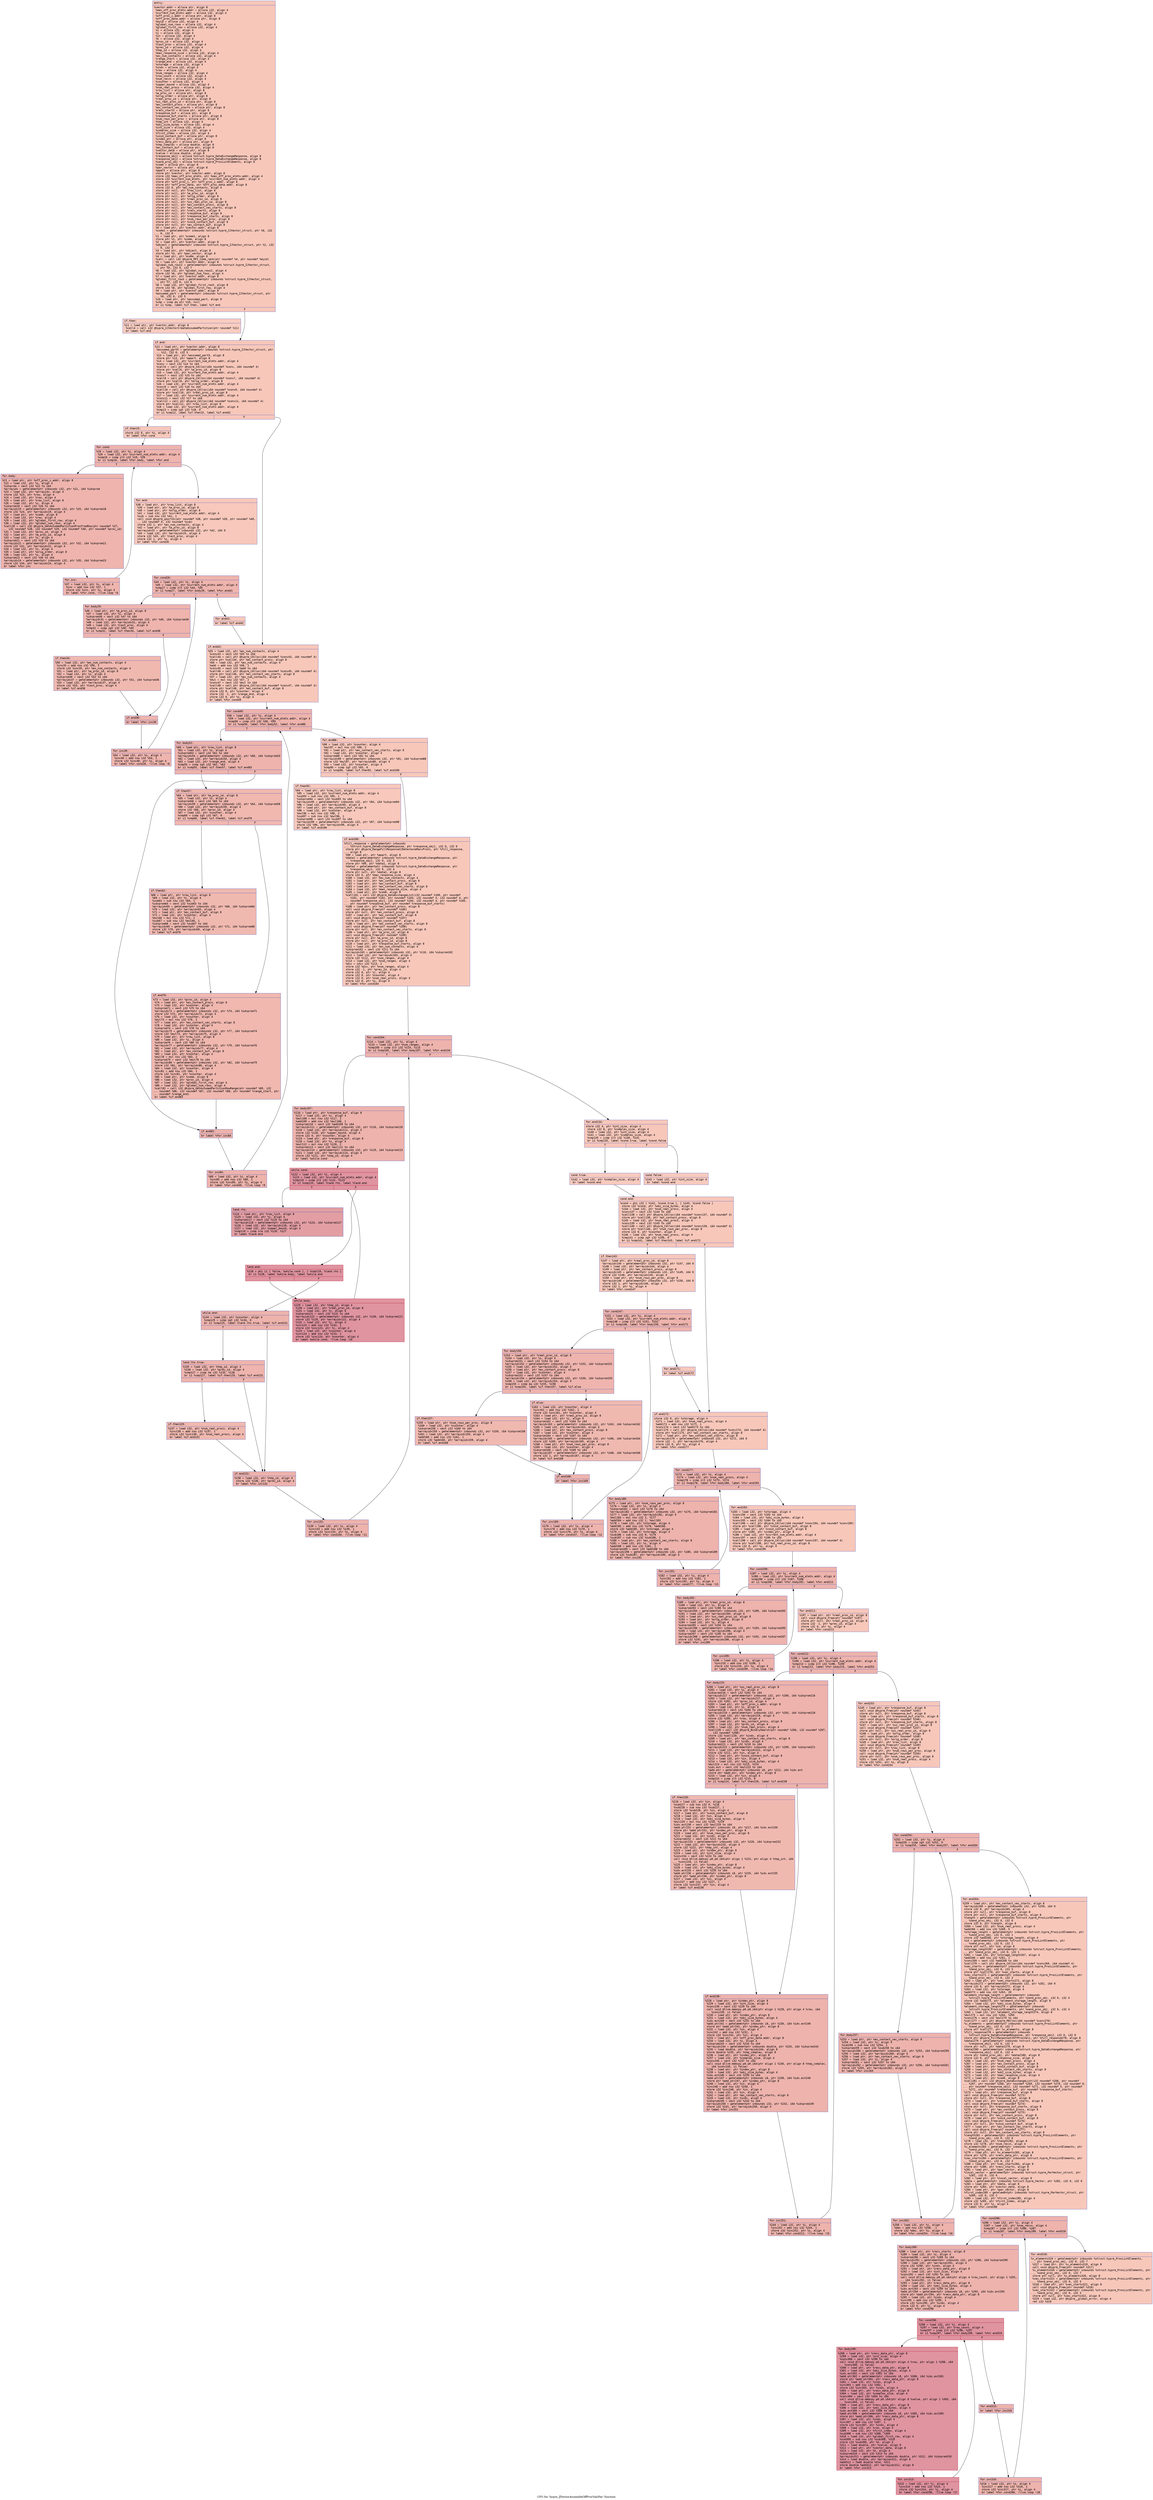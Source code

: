 digraph "CFG for 'hypre_IJVectorAssembleOffProcValsPar' function" {
	label="CFG for 'hypre_IJVectorAssembleOffProcValsPar' function";

	Node0x563aadd73a40 [shape=record,color="#3d50c3ff", style=filled, fillcolor="#ec7f6370" fontname="Courier",label="{entry:\l|  %vector.addr = alloca ptr, align 8\l  %max_off_proc_elmts.addr = alloca i32, align 4\l  %current_num_elmts.addr = alloca i32, align 4\l  %off_proc_i.addr = alloca ptr, align 8\l  %off_proc_data.addr = alloca ptr, align 8\l  %myid = alloca i32, align 4\l  %global_num_rows = alloca i32, align 4\l  %global_first_row = alloca i32, align 4\l  %i = alloca i32, align 4\l  %j = alloca i32, align 4\l  %in = alloca i32, align 4\l  %k = alloca i32, align 4\l  %proc_id = alloca i32, align 4\l  %last_proc = alloca i32, align 4\l  %prev_id = alloca i32, align 4\l  %tmp_id = alloca i32, align 4\l  %max_response_size = alloca i32, align 4\l  %ex_num_contacts = alloca i32, align 4\l  %range_start = alloca i32, align 4\l  %range_end = alloca i32, align 4\l  %storage = alloca i32, align 4\l  %indx = alloca i32, align 4\l  %row = alloca i32, align 4\l  %num_ranges = alloca i32, align 4\l  %row_count = alloca i32, align 4\l  %num_recvs = alloca i32, align 4\l  %counter = alloca i32, align 4\l  %upper_bound = alloca i32, align 4\l  %num_real_procs = alloca i32, align 4\l  %row_list = alloca ptr, align 8\l  %a_proc_id = alloca ptr, align 8\l  %orig_order = alloca ptr, align 8\l  %real_proc_id = alloca ptr, align 8\l  %us_real_proc_id = alloca ptr, align 8\l  %ex_contact_procs = alloca ptr, align 8\l  %ex_contact_vec_starts = alloca ptr, align 8\l  %recv_starts = alloca ptr, align 8\l  %response_buf = alloca ptr, align 8\l  %response_buf_starts = alloca ptr, align 8\l  %num_rows_per_proc = alloca ptr, align 8\l  %tmp_int = alloca i32, align 4\l  %obj_size_bytes = alloca i32, align 4\l  %int_size = alloca i32, align 4\l  %complex_size = alloca i32, align 4\l  %first_index = alloca i32, align 4\l  %void_contact_buf = alloca ptr, align 8\l  %index_ptr = alloca ptr, align 8\l  %recv_data_ptr = alloca ptr, align 8\l  %tmp_complex = alloca double, align 8\l  %ex_contact_buf = alloca ptr, align 8\l  %vector_data = alloca ptr, align 8\l  %value = alloca double, align 8\l  %response_obj1 = alloca %struct.hypre_DataExchangeResponse, align 8\l  %response_obj2 = alloca %struct.hypre_DataExchangeResponse, align 8\l  %send_proc_obj = alloca %struct.hypre_ProcListElements, align 8\l  %comm = alloca ptr, align 8\l  %par_vector = alloca ptr, align 8\l  %apart = alloca ptr, align 8\l  store ptr %vector, ptr %vector.addr, align 8\l  store i32 %max_off_proc_elmts, ptr %max_off_proc_elmts.addr, align 4\l  store i32 %current_num_elmts, ptr %current_num_elmts.addr, align 4\l  store ptr %off_proc_i, ptr %off_proc_i.addr, align 8\l  store ptr %off_proc_data, ptr %off_proc_data.addr, align 8\l  store i32 0, ptr %ex_num_contacts, align 4\l  store ptr null, ptr %row_list, align 8\l  store ptr null, ptr %a_proc_id, align 8\l  store ptr null, ptr %orig_order, align 8\l  store ptr null, ptr %real_proc_id, align 8\l  store ptr null, ptr %us_real_proc_id, align 8\l  store ptr null, ptr %ex_contact_procs, align 8\l  store ptr null, ptr %ex_contact_vec_starts, align 8\l  store ptr null, ptr %recv_starts, align 8\l  store ptr null, ptr %response_buf, align 8\l  store ptr null, ptr %response_buf_starts, align 8\l  store ptr null, ptr %num_rows_per_proc, align 8\l  store ptr null, ptr %void_contact_buf, align 8\l  store ptr null, ptr %ex_contact_buf, align 8\l  %0 = load ptr, ptr %vector.addr, align 8\l  %comm1 = getelementptr inbounds %struct.hypre_IJVector_struct, ptr %0, i32\l... 0, i32 0\l  %1 = load ptr, ptr %comm1, align 8\l  store ptr %1, ptr %comm, align 8\l  %2 = load ptr, ptr %vector.addr, align 8\l  %object = getelementptr inbounds %struct.hypre_IJVector_struct, ptr %2, i32\l... 0, i32 3\l  %3 = load ptr, ptr %object, align 8\l  store ptr %3, ptr %par_vector, align 8\l  %4 = load ptr, ptr %comm, align 8\l  %call = call i32 @hypre_MPI_Comm_rank(ptr noundef %4, ptr noundef %myid)\l  %5 = load ptr, ptr %vector.addr, align 8\l  %global_num_rows2 = getelementptr inbounds %struct.hypre_IJVector_struct,\l... ptr %5, i32 0, i32 7\l  %6 = load i32, ptr %global_num_rows2, align 4\l  store i32 %6, ptr %global_num_rows, align 4\l  %7 = load ptr, ptr %vector.addr, align 8\l  %global_first_row3 = getelementptr inbounds %struct.hypre_IJVector_struct,\l... ptr %7, i32 0, i32 6\l  %8 = load i32, ptr %global_first_row3, align 8\l  store i32 %8, ptr %global_first_row, align 4\l  %9 = load ptr, ptr %vector.addr, align 8\l  %assumed_part = getelementptr inbounds %struct.hypre_IJVector_struct, ptr\l... %9, i32 0, i32 5\l  %10 = load ptr, ptr %assumed_part, align 8\l  %cmp = icmp eq ptr %10, null\l  br i1 %cmp, label %if.then, label %if.end\l|{<s0>T|<s1>F}}"];
	Node0x563aadd73a40:s0 -> Node0x563aadd7a7f0[tooltip="entry -> if.then\nProbability 37.50%" ];
	Node0x563aadd73a40:s1 -> Node0x563aadd7a860[tooltip="entry -> if.end\nProbability 62.50%" ];
	Node0x563aadd7a7f0 [shape=record,color="#3d50c3ff", style=filled, fillcolor="#f08b6e70" fontname="Courier",label="{if.then:\l|  %11 = load ptr, ptr %vector.addr, align 8\l  %call4 = call i32 @hypre_IJVectorCreateAssumedPartition(ptr noundef %11)\l  br label %if.end\l}"];
	Node0x563aadd7a7f0 -> Node0x563aadd7a860[tooltip="if.then -> if.end\nProbability 100.00%" ];
	Node0x563aadd7a860 [shape=record,color="#3d50c3ff", style=filled, fillcolor="#ec7f6370" fontname="Courier",label="{if.end:\l|  %12 = load ptr, ptr %vector.addr, align 8\l  %assumed_part5 = getelementptr inbounds %struct.hypre_IJVector_struct, ptr\l... %12, i32 0, i32 5\l  %13 = load ptr, ptr %assumed_part5, align 8\l  store ptr %13, ptr %apart, align 8\l  %14 = load i32, ptr %current_num_elmts.addr, align 4\l  %conv = sext i32 %14 to i64\l  %call6 = call ptr @hypre_CAlloc(i64 noundef %conv, i64 noundef 4)\l  store ptr %call6, ptr %a_proc_id, align 8\l  %15 = load i32, ptr %current_num_elmts.addr, align 4\l  %conv7 = sext i32 %15 to i64\l  %call8 = call ptr @hypre_CAlloc(i64 noundef %conv7, i64 noundef 4)\l  store ptr %call8, ptr %orig_order, align 8\l  %16 = load i32, ptr %current_num_elmts.addr, align 4\l  %conv9 = sext i32 %16 to i64\l  %call10 = call ptr @hypre_CAlloc(i64 noundef %conv9, i64 noundef 4)\l  store ptr %call10, ptr %real_proc_id, align 8\l  %17 = load i32, ptr %current_num_elmts.addr, align 4\l  %conv11 = sext i32 %17 to i64\l  %call12 = call ptr @hypre_CAlloc(i64 noundef %conv11, i64 noundef 4)\l  store ptr %call12, ptr %row_list, align 8\l  %18 = load i32, ptr %current_num_elmts.addr, align 4\l  %cmp13 = icmp sgt i32 %18, 0\l  br i1 %cmp13, label %if.then15, label %if.end42\l|{<s0>T|<s1>F}}"];
	Node0x563aadd7a860:s0 -> Node0x563aadd7bba0[tooltip="if.end -> if.then15\nProbability 62.50%" ];
	Node0x563aadd7a860:s1 -> Node0x563aadd7bbf0[tooltip="if.end -> if.end42\nProbability 37.50%" ];
	Node0x563aadd7bba0 [shape=record,color="#3d50c3ff", style=filled, fillcolor="#ed836670" fontname="Courier",label="{if.then15:\l|  store i32 0, ptr %i, align 4\l  br label %for.cond\l}"];
	Node0x563aadd7bba0 -> Node0x563aadd7bd90[tooltip="if.then15 -> for.cond\nProbability 100.00%" ];
	Node0x563aadd7bd90 [shape=record,color="#3d50c3ff", style=filled, fillcolor="#d8564670" fontname="Courier",label="{for.cond:\l|  %19 = load i32, ptr %i, align 4\l  %20 = load i32, ptr %current_num_elmts.addr, align 4\l  %cmp16 = icmp slt i32 %19, %20\l  br i1 %cmp16, label %for.body, label %for.end\l|{<s0>T|<s1>F}}"];
	Node0x563aadd7bd90:s0 -> Node0x563aadd7c090[tooltip="for.cond -> for.body\nProbability 96.88%" ];
	Node0x563aadd7bd90:s1 -> Node0x563aadd7c0e0[tooltip="for.cond -> for.end\nProbability 3.12%" ];
	Node0x563aadd7c090 [shape=record,color="#3d50c3ff", style=filled, fillcolor="#d8564670" fontname="Courier",label="{for.body:\l|  %21 = load ptr, ptr %off_proc_i.addr, align 8\l  %22 = load i32, ptr %i, align 4\l  %idxprom = sext i32 %22 to i64\l  %arrayidx = getelementptr inbounds i32, ptr %21, i64 %idxprom\l  %23 = load i32, ptr %arrayidx, align 4\l  store i32 %23, ptr %row, align 4\l  %24 = load i32, ptr %row, align 4\l  %25 = load ptr, ptr %row_list, align 8\l  %26 = load i32, ptr %i, align 4\l  %idxprom18 = sext i32 %26 to i64\l  %arrayidx19 = getelementptr inbounds i32, ptr %25, i64 %idxprom18\l  store i32 %24, ptr %arrayidx19, align 4\l  %27 = load ptr, ptr %comm, align 8\l  %28 = load i32, ptr %row, align 4\l  %29 = load i32, ptr %global_first_row, align 4\l  %30 = load i32, ptr %global_num_rows, align 4\l  %call20 = call i32 @hypre_GetAssumedPartitionProcFromRow(ptr noundef %27,\l... i32 noundef %28, i32 noundef %29, i32 noundef %30, ptr noundef %proc_id)\l  %31 = load i32, ptr %proc_id, align 4\l  %32 = load ptr, ptr %a_proc_id, align 8\l  %33 = load i32, ptr %i, align 4\l  %idxprom21 = sext i32 %33 to i64\l  %arrayidx22 = getelementptr inbounds i32, ptr %32, i64 %idxprom21\l  store i32 %31, ptr %arrayidx22, align 4\l  %34 = load i32, ptr %i, align 4\l  %35 = load ptr, ptr %orig_order, align 8\l  %36 = load i32, ptr %i, align 4\l  %idxprom23 = sext i32 %36 to i64\l  %arrayidx24 = getelementptr inbounds i32, ptr %35, i64 %idxprom23\l  store i32 %34, ptr %arrayidx24, align 4\l  br label %for.inc\l}"];
	Node0x563aadd7c090 -> Node0x563aadd78480[tooltip="for.body -> for.inc\nProbability 100.00%" ];
	Node0x563aadd78480 [shape=record,color="#3d50c3ff", style=filled, fillcolor="#d8564670" fontname="Courier",label="{for.inc:\l|  %37 = load i32, ptr %i, align 4\l  %inc = add nsw i32 %37, 1\l  store i32 %inc, ptr %i, align 4\l  br label %for.cond, !llvm.loop !6\l}"];
	Node0x563aadd78480 -> Node0x563aadd7bd90[tooltip="for.inc -> for.cond\nProbability 100.00%" ];
	Node0x563aadd7c0e0 [shape=record,color="#3d50c3ff", style=filled, fillcolor="#ed836670" fontname="Courier",label="{for.end:\l|  %38 = load ptr, ptr %row_list, align 8\l  %39 = load ptr, ptr %a_proc_id, align 8\l  %40 = load ptr, ptr %orig_order, align 8\l  %41 = load i32, ptr %current_num_elmts.addr, align 4\l  %sub = sub nsw i32 %41, 1\l  call void @hypre_qsort3i(ptr noundef %38, ptr noundef %39, ptr noundef %40,\l... i32 noundef 0, i32 noundef %sub)\l  store i32 1, ptr %ex_num_contacts, align 4\l  %42 = load ptr, ptr %a_proc_id, align 8\l  %arrayidx25 = getelementptr inbounds i32, ptr %42, i64 0\l  %43 = load i32, ptr %arrayidx25, align 4\l  store i32 %43, ptr %last_proc, align 4\l  store i32 1, ptr %i, align 4\l  br label %for.cond26\l}"];
	Node0x563aadd7c0e0 -> Node0x563aadd7e770[tooltip="for.end -> for.cond26\nProbability 100.00%" ];
	Node0x563aadd7e770 [shape=record,color="#3d50c3ff", style=filled, fillcolor="#d8564670" fontname="Courier",label="{for.cond26:\l|  %44 = load i32, ptr %i, align 4\l  %45 = load i32, ptr %current_num_elmts.addr, align 4\l  %cmp27 = icmp slt i32 %44, %45\l  br i1 %cmp27, label %for.body29, label %for.end41\l|{<s0>T|<s1>F}}"];
	Node0x563aadd7e770:s0 -> Node0x563aadd7ea20[tooltip="for.cond26 -> for.body29\nProbability 96.88%" ];
	Node0x563aadd7e770:s1 -> Node0x563aadd7ea70[tooltip="for.cond26 -> for.end41\nProbability 3.12%" ];
	Node0x563aadd7ea20 [shape=record,color="#3d50c3ff", style=filled, fillcolor="#d8564670" fontname="Courier",label="{for.body29:\l|  %46 = load ptr, ptr %a_proc_id, align 8\l  %47 = load i32, ptr %i, align 4\l  %idxprom30 = sext i32 %47 to i64\l  %arrayidx31 = getelementptr inbounds i32, ptr %46, i64 %idxprom30\l  %48 = load i32, ptr %arrayidx31, align 4\l  %49 = load i32, ptr %last_proc, align 4\l  %cmp32 = icmp sgt i32 %48, %49\l  br i1 %cmp32, label %if.then34, label %if.end38\l|{<s0>T|<s1>F}}"];
	Node0x563aadd7ea20:s0 -> Node0x563aadd7f7e0[tooltip="for.body29 -> if.then34\nProbability 50.00%" ];
	Node0x563aadd7ea20:s1 -> Node0x563aadd7f860[tooltip="for.body29 -> if.end38\nProbability 50.00%" ];
	Node0x563aadd7f7e0 [shape=record,color="#3d50c3ff", style=filled, fillcolor="#de614d70" fontname="Courier",label="{if.then34:\l|  %50 = load i32, ptr %ex_num_contacts, align 4\l  %inc35 = add nsw i32 %50, 1\l  store i32 %inc35, ptr %ex_num_contacts, align 4\l  %51 = load ptr, ptr %a_proc_id, align 8\l  %52 = load i32, ptr %i, align 4\l  %idxprom36 = sext i32 %52 to i64\l  %arrayidx37 = getelementptr inbounds i32, ptr %51, i64 %idxprom36\l  %53 = load i32, ptr %arrayidx37, align 4\l  store i32 %53, ptr %last_proc, align 4\l  br label %if.end38\l}"];
	Node0x563aadd7f7e0 -> Node0x563aadd7f860[tooltip="if.then34 -> if.end38\nProbability 100.00%" ];
	Node0x563aadd7f860 [shape=record,color="#3d50c3ff", style=filled, fillcolor="#d8564670" fontname="Courier",label="{if.end38:\l|  br label %for.inc39\l}"];
	Node0x563aadd7f860 -> Node0x563aadd7ffc0[tooltip="if.end38 -> for.inc39\nProbability 100.00%" ];
	Node0x563aadd7ffc0 [shape=record,color="#3d50c3ff", style=filled, fillcolor="#d8564670" fontname="Courier",label="{for.inc39:\l|  %54 = load i32, ptr %i, align 4\l  %inc40 = add nsw i32 %54, 1\l  store i32 %inc40, ptr %i, align 4\l  br label %for.cond26, !llvm.loop !8\l}"];
	Node0x563aadd7ffc0 -> Node0x563aadd7e770[tooltip="for.inc39 -> for.cond26\nProbability 100.00%" ];
	Node0x563aadd7ea70 [shape=record,color="#3d50c3ff", style=filled, fillcolor="#ed836670" fontname="Courier",label="{for.end41:\l|  br label %if.end42\l}"];
	Node0x563aadd7ea70 -> Node0x563aadd7bbf0[tooltip="for.end41 -> if.end42\nProbability 100.00%" ];
	Node0x563aadd7bbf0 [shape=record,color="#3d50c3ff", style=filled, fillcolor="#ec7f6370" fontname="Courier",label="{if.end42:\l|  %55 = load i32, ptr %ex_num_contacts, align 4\l  %conv43 = sext i32 %55 to i64\l  %call44 = call ptr @hypre_CAlloc(i64 noundef %conv43, i64 noundef 4)\l  store ptr %call44, ptr %ex_contact_procs, align 8\l  %56 = load i32, ptr %ex_num_contacts, align 4\l  %add = add nsw i32 %56, 1\l  %conv45 = sext i32 %add to i64\l  %call46 = call ptr @hypre_CAlloc(i64 noundef %conv45, i64 noundef 4)\l  store ptr %call46, ptr %ex_contact_vec_starts, align 8\l  %57 = load i32, ptr %ex_num_contacts, align 4\l  %mul = mul nsw i32 %57, 2\l  %conv47 = sext i32 %mul to i64\l  %call48 = call ptr @hypre_CAlloc(i64 noundef %conv47, i64 noundef 4)\l  store ptr %call48, ptr %ex_contact_buf, align 8\l  store i32 0, ptr %counter, align 4\l  store i32 -1, ptr %range_end, align 4\l  store i32 0, ptr %i, align 4\l  br label %for.cond49\l}"];
	Node0x563aadd7bbf0 -> Node0x563aadd81110[tooltip="if.end42 -> for.cond49\nProbability 100.00%" ];
	Node0x563aadd81110 [shape=record,color="#3d50c3ff", style=filled, fillcolor="#d6524470" fontname="Courier",label="{for.cond49:\l|  %58 = load i32, ptr %i, align 4\l  %59 = load i32, ptr %current_num_elmts.addr, align 4\l  %cmp50 = icmp slt i32 %58, %59\l  br i1 %cmp50, label %for.body52, label %for.end86\l|{<s0>T|<s1>F}}"];
	Node0x563aadd81110:s0 -> Node0x563aadd81390[tooltip="for.cond49 -> for.body52\nProbability 96.88%" ];
	Node0x563aadd81110:s1 -> Node0x563aadd813e0[tooltip="for.cond49 -> for.end86\nProbability 3.12%" ];
	Node0x563aadd81390 [shape=record,color="#3d50c3ff", style=filled, fillcolor="#d6524470" fontname="Courier",label="{for.body52:\l|  %60 = load ptr, ptr %row_list, align 8\l  %61 = load i32, ptr %i, align 4\l  %idxprom53 = sext i32 %61 to i64\l  %arrayidx54 = getelementptr inbounds i32, ptr %60, i64 %idxprom53\l  %62 = load i32, ptr %arrayidx54, align 4\l  %63 = load i32, ptr %range_end, align 4\l  %cmp55 = icmp sgt i32 %62, %63\l  br i1 %cmp55, label %if.then57, label %if.end83\l|{<s0>T|<s1>F}}"];
	Node0x563aadd81390:s0 -> Node0x563aadd5ac20[tooltip="for.body52 -> if.then57\nProbability 50.00%" ];
	Node0x563aadd81390:s1 -> Node0x563aadd5aca0[tooltip="for.body52 -> if.end83\nProbability 50.00%" ];
	Node0x563aadd5ac20 [shape=record,color="#3d50c3ff", style=filled, fillcolor="#dc5d4a70" fontname="Courier",label="{if.then57:\l|  %64 = load ptr, ptr %a_proc_id, align 8\l  %65 = load i32, ptr %i, align 4\l  %idxprom58 = sext i32 %65 to i64\l  %arrayidx59 = getelementptr inbounds i32, ptr %64, i64 %idxprom58\l  %66 = load i32, ptr %arrayidx59, align 4\l  store i32 %66, ptr %proc_id, align 4\l  %67 = load i32, ptr %counter, align 4\l  %cmp60 = icmp sgt i32 %67, 0\l  br i1 %cmp60, label %if.then62, label %if.end70\l|{<s0>T|<s1>F}}"];
	Node0x563aadd5ac20:s0 -> Node0x563aadd5b290[tooltip="if.then57 -> if.then62\nProbability 62.50%" ];
	Node0x563aadd5ac20:s1 -> Node0x563aadd5b310[tooltip="if.then57 -> if.end70\nProbability 37.50%" ];
	Node0x563aadd5b290 [shape=record,color="#3d50c3ff", style=filled, fillcolor="#de614d70" fontname="Courier",label="{if.then62:\l|  %68 = load ptr, ptr %row_list, align 8\l  %69 = load i32, ptr %i, align 4\l  %sub63 = sub nsw i32 %69, 1\l  %idxprom64 = sext i32 %sub63 to i64\l  %arrayidx65 = getelementptr inbounds i32, ptr %68, i64 %idxprom64\l  %70 = load i32, ptr %arrayidx65, align 4\l  %71 = load ptr, ptr %ex_contact_buf, align 8\l  %72 = load i32, ptr %counter, align 4\l  %mul66 = mul nsw i32 %72, 2\l  %sub67 = sub nsw i32 %mul66, 1\l  %idxprom68 = sext i32 %sub67 to i64\l  %arrayidx69 = getelementptr inbounds i32, ptr %71, i64 %idxprom68\l  store i32 %70, ptr %arrayidx69, align 4\l  br label %if.end70\l}"];
	Node0x563aadd5b290 -> Node0x563aadd5b310[tooltip="if.then62 -> if.end70\nProbability 100.00%" ];
	Node0x563aadd5b310 [shape=record,color="#3d50c3ff", style=filled, fillcolor="#dc5d4a70" fontname="Courier",label="{if.end70:\l|  %73 = load i32, ptr %proc_id, align 4\l  %74 = load ptr, ptr %ex_contact_procs, align 8\l  %75 = load i32, ptr %counter, align 4\l  %idxprom71 = sext i32 %75 to i64\l  %arrayidx72 = getelementptr inbounds i32, ptr %74, i64 %idxprom71\l  store i32 %73, ptr %arrayidx72, align 4\l  %76 = load i32, ptr %counter, align 4\l  %mul73 = mul nsw i32 %76, 2\l  %77 = load ptr, ptr %ex_contact_vec_starts, align 8\l  %78 = load i32, ptr %counter, align 4\l  %idxprom74 = sext i32 %78 to i64\l  %arrayidx75 = getelementptr inbounds i32, ptr %77, i64 %idxprom74\l  store i32 %mul73, ptr %arrayidx75, align 4\l  %79 = load ptr, ptr %row_list, align 8\l  %80 = load i32, ptr %i, align 4\l  %idxprom76 = sext i32 %80 to i64\l  %arrayidx77 = getelementptr inbounds i32, ptr %79, i64 %idxprom76\l  %81 = load i32, ptr %arrayidx77, align 4\l  %82 = load ptr, ptr %ex_contact_buf, align 8\l  %83 = load i32, ptr %counter, align 4\l  %mul78 = mul nsw i32 %83, 2\l  %idxprom79 = sext i32 %mul78 to i64\l  %arrayidx80 = getelementptr inbounds i32, ptr %82, i64 %idxprom79\l  store i32 %81, ptr %arrayidx80, align 4\l  %84 = load i32, ptr %counter, align 4\l  %inc81 = add nsw i32 %84, 1\l  store i32 %inc81, ptr %counter, align 4\l  %85 = load ptr, ptr %comm, align 8\l  %86 = load i32, ptr %proc_id, align 4\l  %87 = load i32, ptr %global_first_row, align 4\l  %88 = load i32, ptr %global_num_rows, align 4\l  %call82 = call i32 @hypre_GetAssumedPartitionRowRange(ptr noundef %85, i32\l... noundef %86, i32 noundef %87, i32 noundef %88, ptr noundef %range_start, ptr\l... noundef %range_end)\l  br label %if.end83\l}"];
	Node0x563aadd5b310 -> Node0x563aadd5aca0[tooltip="if.end70 -> if.end83\nProbability 100.00%" ];
	Node0x563aadd5aca0 [shape=record,color="#3d50c3ff", style=filled, fillcolor="#d6524470" fontname="Courier",label="{if.end83:\l|  br label %for.inc84\l}"];
	Node0x563aadd5aca0 -> Node0x563aadd5d230[tooltip="if.end83 -> for.inc84\nProbability 100.00%" ];
	Node0x563aadd5d230 [shape=record,color="#3d50c3ff", style=filled, fillcolor="#d6524470" fontname="Courier",label="{for.inc84:\l|  %89 = load i32, ptr %i, align 4\l  %inc85 = add nsw i32 %89, 1\l  store i32 %inc85, ptr %i, align 4\l  br label %for.cond49, !llvm.loop !9\l}"];
	Node0x563aadd5d230 -> Node0x563aadd81110[tooltip="for.inc84 -> for.cond49\nProbability 100.00%" ];
	Node0x563aadd813e0 [shape=record,color="#3d50c3ff", style=filled, fillcolor="#ec7f6370" fontname="Courier",label="{for.end86:\l|  %90 = load i32, ptr %counter, align 4\l  %mul87 = mul nsw i32 %90, 2\l  %91 = load ptr, ptr %ex_contact_vec_starts, align 8\l  %92 = load i32, ptr %counter, align 4\l  %idxprom88 = sext i32 %92 to i64\l  %arrayidx89 = getelementptr inbounds i32, ptr %91, i64 %idxprom88\l  store i32 %mul87, ptr %arrayidx89, align 4\l  %93 = load i32, ptr %counter, align 4\l  %cmp90 = icmp sgt i32 %93, 0\l  br i1 %cmp90, label %if.then92, label %if.end100\l|{<s0>T|<s1>F}}"];
	Node0x563aadd813e0:s0 -> Node0x563aadd5dbd0[tooltip="for.end86 -> if.then92\nProbability 62.50%" ];
	Node0x563aadd813e0:s1 -> Node0x563aadd5dc50[tooltip="for.end86 -> if.end100\nProbability 37.50%" ];
	Node0x563aadd5dbd0 [shape=record,color="#3d50c3ff", style=filled, fillcolor="#ed836670" fontname="Courier",label="{if.then92:\l|  %94 = load ptr, ptr %row_list, align 8\l  %95 = load i32, ptr %current_num_elmts.addr, align 4\l  %sub93 = sub nsw i32 %95, 1\l  %idxprom94 = sext i32 %sub93 to i64\l  %arrayidx95 = getelementptr inbounds i32, ptr %94, i64 %idxprom94\l  %96 = load i32, ptr %arrayidx95, align 4\l  %97 = load ptr, ptr %ex_contact_buf, align 8\l  %98 = load i32, ptr %counter, align 4\l  %mul96 = mul nsw i32 %98, 2\l  %sub97 = sub nsw i32 %mul96, 1\l  %idxprom98 = sext i32 %sub97 to i64\l  %arrayidx99 = getelementptr inbounds i32, ptr %97, i64 %idxprom98\l  store i32 %96, ptr %arrayidx99, align 4\l  br label %if.end100\l}"];
	Node0x563aadd5dbd0 -> Node0x563aadd5dc50[tooltip="if.then92 -> if.end100\nProbability 100.00%" ];
	Node0x563aadd5dc50 [shape=record,color="#3d50c3ff", style=filled, fillcolor="#ec7f6370" fontname="Courier",label="{if.end100:\l|  %fill_response = getelementptr inbounds\l... %struct.hypre_DataExchangeResponse, ptr %response_obj1, i32 0, i32 0\l  store ptr @hypre_RangeFillResponseIJDetermineRecvProcs, ptr %fill_response,\l... align 8\l  %99 = load ptr, ptr %apart, align 8\l  %data1 = getelementptr inbounds %struct.hypre_DataExchangeResponse, ptr\l... %response_obj1, i32 0, i32 3\l  store ptr %99, ptr %data1, align 8\l  %data2 = getelementptr inbounds %struct.hypre_DataExchangeResponse, ptr\l... %response_obj1, i32 0, i32 4\l  store ptr null, ptr %data2, align 8\l  store i32 6, ptr %max_response_size, align 4\l  %100 = load i32, ptr %ex_num_contacts, align 4\l  %101 = load ptr, ptr %ex_contact_procs, align 8\l  %102 = load ptr, ptr %ex_contact_buf, align 8\l  %103 = load ptr, ptr %ex_contact_vec_starts, align 8\l  %104 = load i32, ptr %max_response_size, align 4\l  %105 = load ptr, ptr %comm, align 8\l  %call101 = call i32 @hypre_DataExchangeList(i32 noundef %100, ptr noundef\l... %101, ptr noundef %102, ptr noundef %103, i32 noundef 4, i32 noundef 4, ptr\l... noundef %response_obj1, i32 noundef %104, i32 noundef 4, ptr noundef %105,\l... ptr noundef %response_buf, ptr noundef %response_buf_starts)\l  %106 = load ptr, ptr %ex_contact_procs, align 8\l  call void @hypre_Free(ptr noundef %106)\l  store ptr null, ptr %ex_contact_procs, align 8\l  %107 = load ptr, ptr %ex_contact_buf, align 8\l  call void @hypre_Free(ptr noundef %107)\l  store ptr null, ptr %ex_contact_buf, align 8\l  %108 = load ptr, ptr %ex_contact_vec_starts, align 8\l  call void @hypre_Free(ptr noundef %108)\l  store ptr null, ptr %ex_contact_vec_starts, align 8\l  %109 = load ptr, ptr %a_proc_id, align 8\l  call void @hypre_Free(ptr noundef %109)\l  store ptr null, ptr %a_proc_id, align 8\l  store ptr null, ptr %a_proc_id, align 8\l  %110 = load ptr, ptr %response_buf_starts, align 8\l  %111 = load i32, ptr %ex_num_contacts, align 4\l  %idxprom102 = sext i32 %111 to i64\l  %arrayidx103 = getelementptr inbounds i32, ptr %110, i64 %idxprom102\l  %112 = load i32, ptr %arrayidx103, align 4\l  store i32 %112, ptr %num_ranges, align 4\l  %113 = load i32, ptr %num_ranges, align 4\l  %div = sdiv i32 %113, 2\l  store i32 %div, ptr %num_ranges, align 4\l  store i32 -1, ptr %prev_id, align 4\l  store i32 0, ptr %j, align 4\l  store i32 0, ptr %counter, align 4\l  store i32 0, ptr %num_real_procs, align 4\l  store i32 0, ptr %i, align 4\l  br label %for.cond104\l}"];
	Node0x563aadd5dc50 -> Node0x563aadd8ba80[tooltip="if.end100 -> for.cond104\nProbability 100.00%" ];
	Node0x563aadd8ba80 [shape=record,color="#3d50c3ff", style=filled, fillcolor="#d6524470" fontname="Courier",label="{for.cond104:\l|  %114 = load i32, ptr %i, align 4\l  %115 = load i32, ptr %num_ranges, align 4\l  %cmp105 = icmp slt i32 %114, %115\l  br i1 %cmp105, label %for.body107, label %for.end134\l|{<s0>T|<s1>F}}"];
	Node0x563aadd8ba80:s0 -> Node0x563aadd8bc60[tooltip="for.cond104 -> for.body107\nProbability 96.88%" ];
	Node0x563aadd8ba80:s1 -> Node0x563aadd8bcb0[tooltip="for.cond104 -> for.end134\nProbability 3.12%" ];
	Node0x563aadd8bc60 [shape=record,color="#3d50c3ff", style=filled, fillcolor="#d6524470" fontname="Courier",label="{for.body107:\l|  %116 = load ptr, ptr %response_buf, align 8\l  %117 = load i32, ptr %i, align 4\l  %mul108 = mul nsw i32 %117, 2\l  %add109 = add nsw i32 %mul108, 1\l  %idxprom110 = sext i32 %add109 to i64\l  %arrayidx111 = getelementptr inbounds i32, ptr %116, i64 %idxprom110\l  %118 = load i32, ptr %arrayidx111, align 4\l  store i32 %118, ptr %upper_bound, align 4\l  store i32 0, ptr %counter, align 4\l  %119 = load ptr, ptr %response_buf, align 8\l  %120 = load i32, ptr %i, align 4\l  %mul112 = mul nsw i32 %120, 2\l  %idxprom113 = sext i32 %mul112 to i64\l  %arrayidx114 = getelementptr inbounds i32, ptr %119, i64 %idxprom113\l  %121 = load i32, ptr %arrayidx114, align 4\l  store i32 %121, ptr %tmp_id, align 4\l  br label %while.cond\l}"];
	Node0x563aadd8bc60 -> Node0x563aadd8c780[tooltip="for.body107 -> while.cond\nProbability 100.00%" ];
	Node0x563aadd8c780 [shape=record,color="#b70d28ff", style=filled, fillcolor="#b70d2870" fontname="Courier",label="{while.cond:\l|  %122 = load i32, ptr %j, align 4\l  %123 = load i32, ptr %current_num_elmts.addr, align 4\l  %cmp115 = icmp slt i32 %122, %123\l  br i1 %cmp115, label %land.rhs, label %land.end\l|{<s0>T|<s1>F}}"];
	Node0x563aadd8c780:s0 -> Node0x563aadd7d030[tooltip="while.cond -> land.rhs\nProbability 50.00%" ];
	Node0x563aadd8c780:s1 -> Node0x563aadd7d080[tooltip="while.cond -> land.end\nProbability 50.00%" ];
	Node0x563aadd7d030 [shape=record,color="#3d50c3ff", style=filled, fillcolor="#be242e70" fontname="Courier",label="{land.rhs:\l|  %124 = load ptr, ptr %row_list, align 8\l  %125 = load i32, ptr %j, align 4\l  %idxprom117 = sext i32 %125 to i64\l  %arrayidx118 = getelementptr inbounds i32, ptr %124, i64 %idxprom117\l  %126 = load i32, ptr %arrayidx118, align 4\l  %127 = load i32, ptr %upper_bound, align 4\l  %cmp119 = icmp sle i32 %126, %127\l  br label %land.end\l}"];
	Node0x563aadd7d030 -> Node0x563aadd7d080[tooltip="land.rhs -> land.end\nProbability 100.00%" ];
	Node0x563aadd7d080 [shape=record,color="#b70d28ff", style=filled, fillcolor="#b70d2870" fontname="Courier",label="{land.end:\l|  %128 = phi i1 [ false, %while.cond ], [ %cmp119, %land.rhs ]\l  br i1 %128, label %while.body, label %while.end\l|{<s0>T|<s1>F}}"];
	Node0x563aadd7d080:s0 -> Node0x563aadd7d6a0[tooltip="land.end -> while.body\nProbability 96.88%" ];
	Node0x563aadd7d080:s1 -> Node0x563aadd7d780[tooltip="land.end -> while.end\nProbability 3.12%" ];
	Node0x563aadd7d6a0 [shape=record,color="#b70d28ff", style=filled, fillcolor="#b70d2870" fontname="Courier",label="{while.body:\l|  %129 = load i32, ptr %tmp_id, align 4\l  %130 = load ptr, ptr %real_proc_id, align 8\l  %131 = load i32, ptr %j, align 4\l  %idxprom121 = sext i32 %131 to i64\l  %arrayidx122 = getelementptr inbounds i32, ptr %130, i64 %idxprom121\l  store i32 %129, ptr %arrayidx122, align 4\l  %132 = load i32, ptr %j, align 4\l  %inc123 = add nsw i32 %132, 1\l  store i32 %inc123, ptr %j, align 4\l  %133 = load i32, ptr %counter, align 4\l  %inc124 = add nsw i32 %133, 1\l  store i32 %inc124, ptr %counter, align 4\l  br label %while.cond, !llvm.loop !10\l}"];
	Node0x563aadd7d6a0 -> Node0x563aadd8c780[tooltip="while.body -> while.cond\nProbability 100.00%" ];
	Node0x563aadd7d780 [shape=record,color="#3d50c3ff", style=filled, fillcolor="#d6524470" fontname="Courier",label="{while.end:\l|  %134 = load i32, ptr %counter, align 4\l  %cmp125 = icmp sgt i32 %134, 0\l  br i1 %cmp125, label %land.lhs.true, label %if.end131\l|{<s0>T|<s1>F}}"];
	Node0x563aadd7d780:s0 -> Node0x563aadd8e950[tooltip="while.end -> land.lhs.true\nProbability 62.50%" ];
	Node0x563aadd7d780:s1 -> Node0x563aadd8e9d0[tooltip="while.end -> if.end131\nProbability 37.50%" ];
	Node0x563aadd8e950 [shape=record,color="#3d50c3ff", style=filled, fillcolor="#d8564670" fontname="Courier",label="{land.lhs.true:\l|  %135 = load i32, ptr %tmp_id, align 4\l  %136 = load i32, ptr %prev_id, align 4\l  %cmp127 = icmp ne i32 %135, %136\l  br i1 %cmp127, label %if.then129, label %if.end131\l|{<s0>T|<s1>F}}"];
	Node0x563aadd8e950:s0 -> Node0x563aadd8ecb0[tooltip="land.lhs.true -> if.then129\nProbability 50.00%" ];
	Node0x563aadd8e950:s1 -> Node0x563aadd8e9d0[tooltip="land.lhs.true -> if.end131\nProbability 50.00%" ];
	Node0x563aadd8ecb0 [shape=record,color="#3d50c3ff", style=filled, fillcolor="#de614d70" fontname="Courier",label="{if.then129:\l|  %137 = load i32, ptr %num_real_procs, align 4\l  %inc130 = add nsw i32 %137, 1\l  store i32 %inc130, ptr %num_real_procs, align 4\l  br label %if.end131\l}"];
	Node0x563aadd8ecb0 -> Node0x563aadd8e9d0[tooltip="if.then129 -> if.end131\nProbability 100.00%" ];
	Node0x563aadd8e9d0 [shape=record,color="#3d50c3ff", style=filled, fillcolor="#d6524470" fontname="Courier",label="{if.end131:\l|  %138 = load i32, ptr %tmp_id, align 4\l  store i32 %138, ptr %prev_id, align 4\l  br label %for.inc132\l}"];
	Node0x563aadd8e9d0 -> Node0x563aadd8f140[tooltip="if.end131 -> for.inc132\nProbability 100.00%" ];
	Node0x563aadd8f140 [shape=record,color="#3d50c3ff", style=filled, fillcolor="#d6524470" fontname="Courier",label="{for.inc132:\l|  %139 = load i32, ptr %i, align 4\l  %inc133 = add nsw i32 %139, 1\l  store i32 %inc133, ptr %i, align 4\l  br label %for.cond104, !llvm.loop !11\l}"];
	Node0x563aadd8f140 -> Node0x563aadd8ba80[tooltip="for.inc132 -> for.cond104\nProbability 100.00%" ];
	Node0x563aadd8bcb0 [shape=record,color="#3d50c3ff", style=filled, fillcolor="#ec7f6370" fontname="Courier",label="{for.end134:\l|  store i32 4, ptr %int_size, align 4\l  store i32 8, ptr %complex_size, align 4\l  %140 = load i32, ptr %int_size, align 4\l  %141 = load i32, ptr %complex_size, align 4\l  %cmp135 = icmp slt i32 %140, %141\l  br i1 %cmp135, label %cond.true, label %cond.false\l|{<s0>T|<s1>F}}"];
	Node0x563aadd8bcb0:s0 -> Node0x563aadd8f8b0[tooltip="for.end134 -> cond.true\nProbability 50.00%" ];
	Node0x563aadd8bcb0:s1 -> Node0x563aadd8f930[tooltip="for.end134 -> cond.false\nProbability 50.00%" ];
	Node0x563aadd8f8b0 [shape=record,color="#3d50c3ff", style=filled, fillcolor="#ef886b70" fontname="Courier",label="{cond.true:\l|  %142 = load i32, ptr %complex_size, align 4\l  br label %cond.end\l}"];
	Node0x563aadd8f8b0 -> Node0x563aadd8fae0[tooltip="cond.true -> cond.end\nProbability 100.00%" ];
	Node0x563aadd8f930 [shape=record,color="#3d50c3ff", style=filled, fillcolor="#ef886b70" fontname="Courier",label="{cond.false:\l|  %143 = load i32, ptr %int_size, align 4\l  br label %cond.end\l}"];
	Node0x563aadd8f930 -> Node0x563aadd8fae0[tooltip="cond.false -> cond.end\nProbability 100.00%" ];
	Node0x563aadd8fae0 [shape=record,color="#3d50c3ff", style=filled, fillcolor="#ec7f6370" fontname="Courier",label="{cond.end:\l|  %cond = phi i32 [ %142, %cond.true ], [ %143, %cond.false ]\l  store i32 %cond, ptr %obj_size_bytes, align 4\l  %144 = load i32, ptr %num_real_procs, align 4\l  %conv137 = sext i32 %144 to i64\l  %call138 = call ptr @hypre_CAlloc(i64 noundef %conv137, i64 noundef 4)\l  store ptr %call138, ptr %ex_contact_procs, align 8\l  %145 = load i32, ptr %num_real_procs, align 4\l  %conv139 = sext i32 %145 to i64\l  %call140 = call ptr @hypre_CAlloc(i64 noundef %conv139, i64 noundef 4)\l  store ptr %call140, ptr %num_rows_per_proc, align 8\l  store i32 0, ptr %counter, align 4\l  %146 = load i32, ptr %num_real_procs, align 4\l  %cmp141 = icmp sgt i32 %146, 0\l  br i1 %cmp141, label %if.then143, label %if.end172\l|{<s0>T|<s1>F}}"];
	Node0x563aadd8fae0:s0 -> Node0x563aadd90570[tooltip="cond.end -> if.then143\nProbability 62.50%" ];
	Node0x563aadd8fae0:s1 -> Node0x563aadd905c0[tooltip="cond.end -> if.end172\nProbability 37.50%" ];
	Node0x563aadd90570 [shape=record,color="#3d50c3ff", style=filled, fillcolor="#ed836670" fontname="Courier",label="{if.then143:\l|  %147 = load ptr, ptr %real_proc_id, align 8\l  %arrayidx144 = getelementptr inbounds i32, ptr %147, i64 0\l  %148 = load i32, ptr %arrayidx144, align 4\l  %149 = load ptr, ptr %ex_contact_procs, align 8\l  %arrayidx145 = getelementptr inbounds i32, ptr %149, i64 0\l  store i32 %148, ptr %arrayidx145, align 4\l  %150 = load ptr, ptr %num_rows_per_proc, align 8\l  %arrayidx146 = getelementptr inbounds i32, ptr %150, i64 0\l  store i32 1, ptr %arrayidx146, align 4\l  store i32 1, ptr %i, align 4\l  br label %for.cond147\l}"];
	Node0x563aadd90570 -> Node0x563aadd90da0[tooltip="if.then143 -> for.cond147\nProbability 100.00%" ];
	Node0x563aadd90da0 [shape=record,color="#3d50c3ff", style=filled, fillcolor="#d8564670" fontname="Courier",label="{for.cond147:\l|  %151 = load i32, ptr %i, align 4\l  %152 = load i32, ptr %current_num_elmts.addr, align 4\l  %cmp148 = icmp slt i32 %151, %152\l  br i1 %cmp148, label %for.body150, label %for.end171\l|{<s0>T|<s1>F}}"];
	Node0x563aadd90da0:s0 -> Node0x563aadd91070[tooltip="for.cond147 -> for.body150\nProbability 96.88%" ];
	Node0x563aadd90da0:s1 -> Node0x563aadd910c0[tooltip="for.cond147 -> for.end171\nProbability 3.12%" ];
	Node0x563aadd91070 [shape=record,color="#3d50c3ff", style=filled, fillcolor="#d8564670" fontname="Courier",label="{for.body150:\l|  %153 = load ptr, ptr %real_proc_id, align 8\l  %154 = load i32, ptr %i, align 4\l  %idxprom151 = sext i32 %154 to i64\l  %arrayidx152 = getelementptr inbounds i32, ptr %153, i64 %idxprom151\l  %155 = load i32, ptr %arrayidx152, align 4\l  %156 = load ptr, ptr %ex_contact_procs, align 8\l  %157 = load i32, ptr %counter, align 4\l  %idxprom153 = sext i32 %157 to i64\l  %arrayidx154 = getelementptr inbounds i32, ptr %156, i64 %idxprom153\l  %158 = load i32, ptr %arrayidx154, align 4\l  %cmp155 = icmp eq i32 %155, %158\l  br i1 %cmp155, label %if.then157, label %if.else\l|{<s0>T|<s1>F}}"];
	Node0x563aadd91070:s0 -> Node0x563aadd918b0[tooltip="for.body150 -> if.then157\nProbability 50.00%" ];
	Node0x563aadd91070:s1 -> Node0x563aadd91930[tooltip="for.body150 -> if.else\nProbability 50.00%" ];
	Node0x563aadd918b0 [shape=record,color="#3d50c3ff", style=filled, fillcolor="#de614d70" fontname="Courier",label="{if.then157:\l|  %159 = load ptr, ptr %num_rows_per_proc, align 8\l  %160 = load i32, ptr %counter, align 4\l  %idxprom158 = sext i32 %160 to i64\l  %arrayidx159 = getelementptr inbounds i32, ptr %159, i64 %idxprom158\l  %161 = load i32, ptr %arrayidx159, align 4\l  %add160 = add nsw i32 %161, 1\l  store i32 %add160, ptr %arrayidx159, align 4\l  br label %if.end168\l}"];
	Node0x563aadd918b0 -> Node0x563aadd91ef0[tooltip="if.then157 -> if.end168\nProbability 100.00%" ];
	Node0x563aadd91930 [shape=record,color="#3d50c3ff", style=filled, fillcolor="#de614d70" fontname="Courier",label="{if.else:\l|  %162 = load i32, ptr %counter, align 4\l  %inc161 = add nsw i32 %162, 1\l  store i32 %inc161, ptr %counter, align 4\l  %163 = load ptr, ptr %real_proc_id, align 8\l  %164 = load i32, ptr %i, align 4\l  %idxprom162 = sext i32 %164 to i64\l  %arrayidx163 = getelementptr inbounds i32, ptr %163, i64 %idxprom162\l  %165 = load i32, ptr %arrayidx163, align 4\l  %166 = load ptr, ptr %ex_contact_procs, align 8\l  %167 = load i32, ptr %counter, align 4\l  %idxprom164 = sext i32 %167 to i64\l  %arrayidx165 = getelementptr inbounds i32, ptr %166, i64 %idxprom164\l  store i32 %165, ptr %arrayidx165, align 4\l  %168 = load ptr, ptr %num_rows_per_proc, align 8\l  %169 = load i32, ptr %counter, align 4\l  %idxprom166 = sext i32 %169 to i64\l  %arrayidx167 = getelementptr inbounds i32, ptr %168, i64 %idxprom166\l  store i32 1, ptr %arrayidx167, align 4\l  br label %if.end168\l}"];
	Node0x563aadd91930 -> Node0x563aadd91ef0[tooltip="if.else -> if.end168\nProbability 100.00%" ];
	Node0x563aadd91ef0 [shape=record,color="#3d50c3ff", style=filled, fillcolor="#d8564670" fontname="Courier",label="{if.end168:\l|  br label %for.inc169\l}"];
	Node0x563aadd91ef0 -> Node0x563aadd92b30[tooltip="if.end168 -> for.inc169\nProbability 100.00%" ];
	Node0x563aadd92b30 [shape=record,color="#3d50c3ff", style=filled, fillcolor="#d8564670" fontname="Courier",label="{for.inc169:\l|  %170 = load i32, ptr %i, align 4\l  %inc170 = add nsw i32 %170, 1\l  store i32 %inc170, ptr %i, align 4\l  br label %for.cond147, !llvm.loop !12\l}"];
	Node0x563aadd92b30 -> Node0x563aadd90da0[tooltip="for.inc169 -> for.cond147\nProbability 100.00%" ];
	Node0x563aadd910c0 [shape=record,color="#3d50c3ff", style=filled, fillcolor="#ed836670" fontname="Courier",label="{for.end171:\l|  br label %if.end172\l}"];
	Node0x563aadd910c0 -> Node0x563aadd905c0[tooltip="for.end171 -> if.end172\nProbability 100.00%" ];
	Node0x563aadd905c0 [shape=record,color="#3d50c3ff", style=filled, fillcolor="#ec7f6370" fontname="Courier",label="{if.end172:\l|  store i32 0, ptr %storage, align 4\l  %171 = load i32, ptr %num_real_procs, align 4\l  %add173 = add nsw i32 %171, 1\l  %conv174 = sext i32 %add173 to i64\l  %call175 = call ptr @hypre_CAlloc(i64 noundef %conv174, i64 noundef 4)\l  store ptr %call175, ptr %ex_contact_vec_starts, align 8\l  %172 = load ptr, ptr %ex_contact_vec_starts, align 8\l  %arrayidx176 = getelementptr inbounds i32, ptr %172, i64 0\l  store i32 -1, ptr %arrayidx176, align 4\l  store i32 0, ptr %i, align 4\l  br label %for.cond177\l}"];
	Node0x563aadd905c0 -> Node0x563aadd93730[tooltip="if.end172 -> for.cond177\nProbability 100.00%" ];
	Node0x563aadd93730 [shape=record,color="#3d50c3ff", style=filled, fillcolor="#d6524470" fontname="Courier",label="{for.cond177:\l|  %173 = load i32, ptr %i, align 4\l  %174 = load i32, ptr %num_real_procs, align 4\l  %cmp178 = icmp slt i32 %173, %174\l  br i1 %cmp178, label %for.body180, label %for.end193\l|{<s0>T|<s1>F}}"];
	Node0x563aadd93730:s0 -> Node0x563aadd93980[tooltip="for.cond177 -> for.body180\nProbability 96.88%" ];
	Node0x563aadd93730:s1 -> Node0x563aadd93a00[tooltip="for.cond177 -> for.end193\nProbability 3.12%" ];
	Node0x563aadd93980 [shape=record,color="#3d50c3ff", style=filled, fillcolor="#d6524470" fontname="Courier",label="{for.body180:\l|  %175 = load ptr, ptr %num_rows_per_proc, align 8\l  %176 = load i32, ptr %i, align 4\l  %idxprom181 = sext i32 %176 to i64\l  %arrayidx182 = getelementptr inbounds i32, ptr %175, i64 %idxprom181\l  %177 = load i32, ptr %arrayidx182, align 4\l  %mul183 = mul nsw i32 2, %177\l  %add184 = add nsw i32 1, %mul183\l  %178 = load i32, ptr %storage, align 4\l  %add185 = add nsw i32 %178, %add184\l  store i32 %add185, ptr %storage, align 4\l  %179 = load i32, ptr %storage, align 4\l  %sub186 = sub nsw i32 0, %179\l  %sub187 = sub nsw i32 %sub186, 1\l  %180 = load ptr, ptr %ex_contact_vec_starts, align 8\l  %181 = load i32, ptr %i, align 4\l  %add188 = add nsw i32 %181, 1\l  %idxprom189 = sext i32 %add188 to i64\l  %arrayidx190 = getelementptr inbounds i32, ptr %180, i64 %idxprom189\l  store i32 %sub187, ptr %arrayidx190, align 4\l  br label %for.inc191\l}"];
	Node0x563aadd93980 -> Node0x563aadd946f0[tooltip="for.body180 -> for.inc191\nProbability 100.00%" ];
	Node0x563aadd946f0 [shape=record,color="#3d50c3ff", style=filled, fillcolor="#d6524470" fontname="Courier",label="{for.inc191:\l|  %182 = load i32, ptr %i, align 4\l  %inc192 = add nsw i32 %182, 1\l  store i32 %inc192, ptr %i, align 4\l  br label %for.cond177, !llvm.loop !13\l}"];
	Node0x563aadd946f0 -> Node0x563aadd93730[tooltip="for.inc191 -> for.cond177\nProbability 100.00%" ];
	Node0x563aadd93a00 [shape=record,color="#3d50c3ff", style=filled, fillcolor="#ec7f6370" fontname="Courier",label="{for.end193:\l|  %183 = load i32, ptr %storage, align 4\l  %conv194 = sext i32 %183 to i64\l  %184 = load i32, ptr %obj_size_bytes, align 4\l  %conv195 = sext i32 %184 to i64\l  %call196 = call ptr @hypre_CAlloc(i64 noundef %conv194, i64 noundef %conv195)\l  store ptr %call196, ptr %void_contact_buf, align 8\l  %185 = load ptr, ptr %void_contact_buf, align 8\l  store ptr %185, ptr %index_ptr, align 8\l  %186 = load i32, ptr %current_num_elmts.addr, align 4\l  %conv197 = sext i32 %186 to i64\l  %call198 = call ptr @hypre_CAlloc(i64 noundef %conv197, i64 noundef 4)\l  store ptr %call198, ptr %us_real_proc_id, align 8\l  store i32 0, ptr %i, align 4\l  br label %for.cond199\l}"];
	Node0x563aadd93a00 -> Node0x563aadd95480[tooltip="for.end193 -> for.cond199\nProbability 100.00%" ];
	Node0x563aadd95480 [shape=record,color="#3d50c3ff", style=filled, fillcolor="#d6524470" fontname="Courier",label="{for.cond199:\l|  %187 = load i32, ptr %i, align 4\l  %188 = load i32, ptr %current_num_elmts.addr, align 4\l  %cmp200 = icmp slt i32 %187, %188\l  br i1 %cmp200, label %for.body202, label %for.end211\l|{<s0>T|<s1>F}}"];
	Node0x563aadd95480:s0 -> Node0x563aadd95700[tooltip="for.cond199 -> for.body202\nProbability 96.88%" ];
	Node0x563aadd95480:s1 -> Node0x563aadd95750[tooltip="for.cond199 -> for.end211\nProbability 3.12%" ];
	Node0x563aadd95700 [shape=record,color="#3d50c3ff", style=filled, fillcolor="#d6524470" fontname="Courier",label="{for.body202:\l|  %189 = load ptr, ptr %real_proc_id, align 8\l  %190 = load i32, ptr %i, align 4\l  %idxprom203 = sext i32 %190 to i64\l  %arrayidx204 = getelementptr inbounds i32, ptr %189, i64 %idxprom203\l  %191 = load i32, ptr %arrayidx204, align 4\l  %192 = load ptr, ptr %us_real_proc_id, align 8\l  %193 = load ptr, ptr %orig_order, align 8\l  %194 = load i32, ptr %i, align 4\l  %idxprom205 = sext i32 %194 to i64\l  %arrayidx206 = getelementptr inbounds i32, ptr %193, i64 %idxprom205\l  %195 = load i32, ptr %arrayidx206, align 4\l  %idxprom207 = sext i32 %195 to i64\l  %arrayidx208 = getelementptr inbounds i32, ptr %192, i64 %idxprom207\l  store i32 %191, ptr %arrayidx208, align 4\l  br label %for.inc209\l}"];
	Node0x563aadd95700 -> Node0x563aadd899c0[tooltip="for.body202 -> for.inc209\nProbability 100.00%" ];
	Node0x563aadd899c0 [shape=record,color="#3d50c3ff", style=filled, fillcolor="#d6524470" fontname="Courier",label="{for.inc209:\l|  %196 = load i32, ptr %i, align 4\l  %inc210 = add nsw i32 %196, 1\l  store i32 %inc210, ptr %i, align 4\l  br label %for.cond199, !llvm.loop !14\l}"];
	Node0x563aadd899c0 -> Node0x563aadd95480[tooltip="for.inc209 -> for.cond199\nProbability 100.00%" ];
	Node0x563aadd95750 [shape=record,color="#3d50c3ff", style=filled, fillcolor="#ec7f6370" fontname="Courier",label="{for.end211:\l|  %197 = load ptr, ptr %real_proc_id, align 8\l  call void @hypre_Free(ptr noundef %197)\l  store ptr null, ptr %real_proc_id, align 8\l  store i32 -1, ptr %prev_id, align 4\l  store i32 0, ptr %i, align 4\l  br label %for.cond212\l}"];
	Node0x563aadd95750 -> Node0x563aadd8a1b0[tooltip="for.end211 -> for.cond212\nProbability 100.00%" ];
	Node0x563aadd8a1b0 [shape=record,color="#3d50c3ff", style=filled, fillcolor="#d6524470" fontname="Courier",label="{for.cond212:\l|  %198 = load i32, ptr %i, align 4\l  %199 = load i32, ptr %current_num_elmts.addr, align 4\l  %cmp213 = icmp slt i32 %198, %199\l  br i1 %cmp213, label %for.body215, label %for.end253\l|{<s0>T|<s1>F}}"];
	Node0x563aadd8a1b0:s0 -> Node0x563aadd8a400[tooltip="for.cond212 -> for.body215\nProbability 96.88%" ];
	Node0x563aadd8a1b0:s1 -> Node0x563aadd97be0[tooltip="for.cond212 -> for.end253\nProbability 3.12%" ];
	Node0x563aadd8a400 [shape=record,color="#3d50c3ff", style=filled, fillcolor="#d6524470" fontname="Courier",label="{for.body215:\l|  %200 = load ptr, ptr %us_real_proc_id, align 8\l  %201 = load i32, ptr %i, align 4\l  %idxprom216 = sext i32 %201 to i64\l  %arrayidx217 = getelementptr inbounds i32, ptr %200, i64 %idxprom216\l  %202 = load i32, ptr %arrayidx217, align 4\l  store i32 %202, ptr %proc_id, align 4\l  %203 = load ptr, ptr %off_proc_i.addr, align 8\l  %204 = load i32, ptr %i, align 4\l  %idxprom218 = sext i32 %204 to i64\l  %arrayidx219 = getelementptr inbounds i32, ptr %203, i64 %idxprom218\l  %205 = load i32, ptr %arrayidx219, align 4\l  store i32 %205, ptr %row, align 4\l  %206 = load ptr, ptr %ex_contact_procs, align 8\l  %207 = load i32, ptr %proc_id, align 4\l  %208 = load i32, ptr %num_real_procs, align 4\l  %call220 = call i32 @hypre_BinarySearch(ptr noundef %206, i32 noundef %207,\l... i32 noundef %208)\l  store i32 %call220, ptr %indx, align 4\l  %209 = load ptr, ptr %ex_contact_vec_starts, align 8\l  %210 = load i32, ptr %indx, align 4\l  %idxprom221 = sext i32 %210 to i64\l  %arrayidx222 = getelementptr inbounds i32, ptr %209, i64 %idxprom221\l  %211 = load i32, ptr %arrayidx222, align 4\l  store i32 %211, ptr %in, align 4\l  %212 = load ptr, ptr %void_contact_buf, align 8\l  %213 = load i32, ptr %in, align 4\l  %214 = load i32, ptr %obj_size_bytes, align 4\l  %mul223 = mul nsw i32 %213, %214\l  %idx.ext = sext i32 %mul223 to i64\l  %add.ptr = getelementptr inbounds i8, ptr %212, i64 %idx.ext\l  store ptr %add.ptr, ptr %index_ptr, align 8\l  %215 = load i32, ptr %in, align 4\l  %cmp224 = icmp slt i32 %215, 0\l  br i1 %cmp224, label %if.then226, label %if.end238\l|{<s0>T|<s1>F}}"];
	Node0x563aadd8a400:s0 -> Node0x563aadd99070[tooltip="for.body215 -> if.then226\nProbability 37.50%" ];
	Node0x563aadd8a400:s1 -> Node0x563aadd990c0[tooltip="for.body215 -> if.end238\nProbability 62.50%" ];
	Node0x563aadd99070 [shape=record,color="#3d50c3ff", style=filled, fillcolor="#de614d70" fontname="Courier",label="{if.then226:\l|  %216 = load i32, ptr %in, align 4\l  %sub227 = sub nsw i32 0, %216\l  %sub228 = sub nsw i32 %sub227, 1\l  store i32 %sub228, ptr %in, align 4\l  %217 = load ptr, ptr %void_contact_buf, align 8\l  %218 = load i32, ptr %in, align 4\l  %219 = load i32, ptr %obj_size_bytes, align 4\l  %mul229 = mul nsw i32 %218, %219\l  %idx.ext230 = sext i32 %mul229 to i64\l  %add.ptr231 = getelementptr inbounds i8, ptr %217, i64 %idx.ext230\l  store ptr %add.ptr231, ptr %index_ptr, align 8\l  %220 = load ptr, ptr %num_rows_per_proc, align 8\l  %221 = load i32, ptr %indx, align 4\l  %idxprom232 = sext i32 %221 to i64\l  %arrayidx233 = getelementptr inbounds i32, ptr %220, i64 %idxprom232\l  %222 = load i32, ptr %arrayidx233, align 4\l  store i32 %222, ptr %tmp_int, align 4\l  %223 = load ptr, ptr %index_ptr, align 8\l  %224 = load i32, ptr %int_size, align 4\l  %conv234 = sext i32 %224 to i64\l  call void @llvm.memcpy.p0.p0.i64(ptr align 1 %223, ptr align 4 %tmp_int, i64\l... %conv234, i1 false)\l  %225 = load ptr, ptr %index_ptr, align 8\l  %226 = load i32, ptr %obj_size_bytes, align 4\l  %idx.ext235 = sext i32 %226 to i64\l  %add.ptr236 = getelementptr inbounds i8, ptr %225, i64 %idx.ext235\l  store ptr %add.ptr236, ptr %index_ptr, align 8\l  %227 = load i32, ptr %in, align 4\l  %inc237 = add nsw i32 %227, 1\l  store i32 %inc237, ptr %in, align 4\l  br label %if.end238\l}"];
	Node0x563aadd99070 -> Node0x563aadd990c0[tooltip="if.then226 -> if.end238\nProbability 100.00%" ];
	Node0x563aadd990c0 [shape=record,color="#3d50c3ff", style=filled, fillcolor="#d6524470" fontname="Courier",label="{if.end238:\l|  %228 = load ptr, ptr %index_ptr, align 8\l  %229 = load i32, ptr %int_size, align 4\l  %conv239 = sext i32 %229 to i64\l  call void @llvm.memcpy.p0.p0.i64(ptr align 1 %228, ptr align 4 %row, i64\l... %conv239, i1 false)\l  %230 = load ptr, ptr %index_ptr, align 8\l  %231 = load i32, ptr %obj_size_bytes, align 4\l  %idx.ext240 = sext i32 %231 to i64\l  %add.ptr241 = getelementptr inbounds i8, ptr %230, i64 %idx.ext240\l  store ptr %add.ptr241, ptr %index_ptr, align 8\l  %232 = load i32, ptr %in, align 4\l  %inc242 = add nsw i32 %232, 1\l  store i32 %inc242, ptr %in, align 4\l  %233 = load ptr, ptr %off_proc_data.addr, align 8\l  %234 = load i32, ptr %i, align 4\l  %idxprom243 = sext i32 %234 to i64\l  %arrayidx244 = getelementptr inbounds double, ptr %233, i64 %idxprom243\l  %235 = load double, ptr %arrayidx244, align 8\l  store double %235, ptr %tmp_complex, align 8\l  %236 = load ptr, ptr %index_ptr, align 8\l  %237 = load i32, ptr %complex_size, align 4\l  %conv245 = sext i32 %237 to i64\l  call void @llvm.memcpy.p0.p0.i64(ptr align 1 %236, ptr align 8 %tmp_complex,\l... i64 %conv245, i1 false)\l  %238 = load ptr, ptr %index_ptr, align 8\l  %239 = load i32, ptr %obj_size_bytes, align 4\l  %idx.ext246 = sext i32 %239 to i64\l  %add.ptr247 = getelementptr inbounds i8, ptr %238, i64 %idx.ext246\l  store ptr %add.ptr247, ptr %index_ptr, align 8\l  %240 = load i32, ptr %in, align 4\l  %inc248 = add nsw i32 %240, 1\l  store i32 %inc248, ptr %in, align 4\l  %241 = load i32, ptr %in, align 4\l  %242 = load ptr, ptr %ex_contact_vec_starts, align 8\l  %243 = load i32, ptr %indx, align 4\l  %idxprom249 = sext i32 %243 to i64\l  %arrayidx250 = getelementptr inbounds i32, ptr %242, i64 %idxprom249\l  store i32 %241, ptr %arrayidx250, align 4\l  br label %for.inc251\l}"];
	Node0x563aadd990c0 -> Node0x563aadd9bc90[tooltip="if.end238 -> for.inc251\nProbability 100.00%" ];
	Node0x563aadd9bc90 [shape=record,color="#3d50c3ff", style=filled, fillcolor="#d6524470" fontname="Courier",label="{for.inc251:\l|  %244 = load i32, ptr %i, align 4\l  %inc252 = add nsw i32 %244, 1\l  store i32 %inc252, ptr %i, align 4\l  br label %for.cond212, !llvm.loop !15\l}"];
	Node0x563aadd9bc90 -> Node0x563aadd8a1b0[tooltip="for.inc251 -> for.cond212\nProbability 100.00%" ];
	Node0x563aadd97be0 [shape=record,color="#3d50c3ff", style=filled, fillcolor="#ec7f6370" fontname="Courier",label="{for.end253:\l|  %245 = load ptr, ptr %response_buf, align 8\l  call void @hypre_Free(ptr noundef %245)\l  store ptr null, ptr %response_buf, align 8\l  %246 = load ptr, ptr %response_buf_starts, align 8\l  call void @hypre_Free(ptr noundef %246)\l  store ptr null, ptr %response_buf_starts, align 8\l  %247 = load ptr, ptr %us_real_proc_id, align 8\l  call void @hypre_Free(ptr noundef %247)\l  store ptr null, ptr %us_real_proc_id, align 8\l  %248 = load ptr, ptr %orig_order, align 8\l  call void @hypre_Free(ptr noundef %248)\l  store ptr null, ptr %orig_order, align 8\l  %249 = load ptr, ptr %row_list, align 8\l  call void @hypre_Free(ptr noundef %249)\l  store ptr null, ptr %row_list, align 8\l  %250 = load ptr, ptr %num_rows_per_proc, align 8\l  call void @hypre_Free(ptr noundef %250)\l  store ptr null, ptr %num_rows_per_proc, align 8\l  %251 = load i32, ptr %num_real_procs, align 4\l  store i32 %251, ptr %i, align 4\l  br label %for.cond254\l}"];
	Node0x563aadd97be0 -> Node0x563aadd9cef0[tooltip="for.end253 -> for.cond254\nProbability 100.00%" ];
	Node0x563aadd9cef0 [shape=record,color="#3d50c3ff", style=filled, fillcolor="#d6524470" fontname="Courier",label="{for.cond254:\l|  %252 = load i32, ptr %i, align 4\l  %cmp255 = icmp sgt i32 %252, 0\l  br i1 %cmp255, label %for.body257, label %for.end264\l|{<s0>T|<s1>F}}"];
	Node0x563aadd9cef0:s0 -> Node0x563aadd9d0c0[tooltip="for.cond254 -> for.body257\nProbability 96.88%" ];
	Node0x563aadd9cef0:s1 -> Node0x563aadd9d110[tooltip="for.cond254 -> for.end264\nProbability 3.12%" ];
	Node0x563aadd9d0c0 [shape=record,color="#3d50c3ff", style=filled, fillcolor="#d6524470" fontname="Courier",label="{for.body257:\l|  %253 = load ptr, ptr %ex_contact_vec_starts, align 8\l  %254 = load i32, ptr %i, align 4\l  %sub258 = sub nsw i32 %254, 1\l  %idxprom259 = sext i32 %sub258 to i64\l  %arrayidx260 = getelementptr inbounds i32, ptr %253, i64 %idxprom259\l  %255 = load i32, ptr %arrayidx260, align 4\l  %256 = load ptr, ptr %ex_contact_vec_starts, align 8\l  %257 = load i32, ptr %i, align 4\l  %idxprom261 = sext i32 %257 to i64\l  %arrayidx262 = getelementptr inbounds i32, ptr %256, i64 %idxprom261\l  store i32 %255, ptr %arrayidx262, align 4\l  br label %for.inc263\l}"];
	Node0x563aadd9d0c0 -> Node0x563aadd9d8f0[tooltip="for.body257 -> for.inc263\nProbability 100.00%" ];
	Node0x563aadd9d8f0 [shape=record,color="#3d50c3ff", style=filled, fillcolor="#d6524470" fontname="Courier",label="{for.inc263:\l|  %258 = load i32, ptr %i, align 4\l  %dec = add nsw i32 %258, -1\l  store i32 %dec, ptr %i, align 4\l  br label %for.cond254, !llvm.loop !16\l}"];
	Node0x563aadd9d8f0 -> Node0x563aadd9cef0[tooltip="for.inc263 -> for.cond254\nProbability 100.00%" ];
	Node0x563aadd9d110 [shape=record,color="#3d50c3ff", style=filled, fillcolor="#ec7f6370" fontname="Courier",label="{for.end264:\l|  %259 = load ptr, ptr %ex_contact_vec_starts, align 8\l  %arrayidx265 = getelementptr inbounds i32, ptr %259, i64 0\l  store i32 0, ptr %arrayidx265, align 4\l  store ptr null, ptr %response_buf, align 8\l  store ptr null, ptr %response_buf_starts, align 8\l  %length = getelementptr inbounds %struct.hypre_ProcListElements, ptr\l... %send_proc_obj, i32 0, i32 0\l  store i32 0, ptr %length, align 8\l  %260 = load i32, ptr %num_real_procs, align 4\l  %add266 = add nsw i32 %260, 5\l  %storage_length = getelementptr inbounds %struct.hypre_ProcListElements, ptr\l... %send_proc_obj, i32 0, i32 1\l  store i32 %add266, ptr %storage_length, align 4\l  %id = getelementptr inbounds %struct.hypre_ProcListElements, ptr\l... %send_proc_obj, i32 0, i32 2\l  store ptr null, ptr %id, align 8\l  %storage_length267 = getelementptr inbounds %struct.hypre_ProcListElements,\l... ptr %send_proc_obj, i32 0, i32 1\l  %261 = load i32, ptr %storage_length267, align 4\l  %add268 = add nsw i32 %261, 1\l  %conv269 = sext i32 %add268 to i64\l  %call270 = call ptr @hypre_CAlloc(i64 noundef %conv269, i64 noundef 4)\l  %vec_starts = getelementptr inbounds %struct.hypre_ProcListElements, ptr\l... %send_proc_obj, i32 0, i32 3\l  store ptr %call270, ptr %vec_starts, align 8\l  %vec_starts271 = getelementptr inbounds %struct.hypre_ProcListElements, ptr\l... %send_proc_obj, i32 0, i32 3\l  %262 = load ptr, ptr %vec_starts271, align 8\l  %arrayidx272 = getelementptr inbounds i32, ptr %262, i64 0\l  store i32 0, ptr %arrayidx272, align 4\l  %263 = load i32, ptr %storage, align 4\l  %add273 = add nsw i32 %263, 20\l  %element_storage_length = getelementptr inbounds\l... %struct.hypre_ProcListElements, ptr %send_proc_obj, i32 0, i32 4\l  store i32 %add273, ptr %element_storage_length, align 8\l  %264 = load i32, ptr %obj_size_bytes, align 4\l  %element_storage_length274 = getelementptr inbounds\l... %struct.hypre_ProcListElements, ptr %send_proc_obj, i32 0, i32 4\l  %265 = load i32, ptr %element_storage_length274, align 8\l  %mul275 = mul nsw i32 %264, %265\l  %conv276 = sext i32 %mul275 to i64\l  %call277 = call ptr @hypre_MAlloc(i64 noundef %conv276)\l  %v_elements = getelementptr inbounds %struct.hypre_ProcListElements, ptr\l... %send_proc_obj, i32 0, i32 7\l  store ptr %call277, ptr %v_elements, align 8\l  %fill_response278 = getelementptr inbounds\l... %struct.hypre_DataExchangeResponse, ptr %response_obj2, i32 0, i32 0\l  store ptr @hypre_FillResponseIJOffProcVals, ptr %fill_response278, align 8\l  %data1279 = getelementptr inbounds %struct.hypre_DataExchangeResponse, ptr\l... %response_obj2, i32 0, i32 3\l  store ptr null, ptr %data1279, align 8\l  %data2280 = getelementptr inbounds %struct.hypre_DataExchangeResponse, ptr\l... %response_obj2, i32 0, i32 4\l  store ptr %send_proc_obj, ptr %data2280, align 8\l  store i32 0, ptr %max_response_size, align 4\l  %266 = load i32, ptr %num_real_procs, align 4\l  %267 = load ptr, ptr %ex_contact_procs, align 8\l  %268 = load ptr, ptr %void_contact_buf, align 8\l  %269 = load ptr, ptr %ex_contact_vec_starts, align 8\l  %270 = load i32, ptr %obj_size_bytes, align 4\l  %271 = load i32, ptr %max_response_size, align 4\l  %272 = load ptr, ptr %comm, align 8\l  %call281 = call i32 @hypre_DataExchangeList(i32 noundef %266, ptr noundef\l... %267, ptr noundef %268, ptr noundef %269, i32 noundef %270, i32 noundef 0,\l... ptr noundef %response_obj2, i32 noundef %271, i32 noundef 5, ptr noundef\l... %272, ptr noundef %response_buf, ptr noundef %response_buf_starts)\l  %273 = load ptr, ptr %response_buf, align 8\l  call void @hypre_Free(ptr noundef %273)\l  store ptr null, ptr %response_buf, align 8\l  %274 = load ptr, ptr %response_buf_starts, align 8\l  call void @hypre_Free(ptr noundef %274)\l  store ptr null, ptr %response_buf_starts, align 8\l  %275 = load ptr, ptr %ex_contact_procs, align 8\l  call void @hypre_Free(ptr noundef %275)\l  store ptr null, ptr %ex_contact_procs, align 8\l  %276 = load ptr, ptr %void_contact_buf, align 8\l  call void @hypre_Free(ptr noundef %276)\l  store ptr null, ptr %void_contact_buf, align 8\l  %277 = load ptr, ptr %ex_contact_vec_starts, align 8\l  call void @hypre_Free(ptr noundef %277)\l  store ptr null, ptr %ex_contact_vec_starts, align 8\l  %length282 = getelementptr inbounds %struct.hypre_ProcListElements, ptr\l... %send_proc_obj, i32 0, i32 0\l  %278 = load i32, ptr %length282, align 8\l  store i32 %278, ptr %num_recvs, align 4\l  %v_elements283 = getelementptr inbounds %struct.hypre_ProcListElements, ptr\l... %send_proc_obj, i32 0, i32 7\l  %279 = load ptr, ptr %v_elements283, align 8\l  store ptr %279, ptr %recv_data_ptr, align 8\l  %vec_starts284 = getelementptr inbounds %struct.hypre_ProcListElements, ptr\l... %send_proc_obj, i32 0, i32 3\l  %280 = load ptr, ptr %vec_starts284, align 8\l  store ptr %280, ptr %recv_starts, align 8\l  %281 = load ptr, ptr %par_vector, align 8\l  %local_vector = getelementptr inbounds %struct.hypre_ParVector_struct, ptr\l... %281, i32 0, i32 6\l  %282 = load ptr, ptr %local_vector, align 8\l  %data = getelementptr inbounds %struct.hypre_Vector, ptr %282, i32 0, i32 0\l  %283 = load ptr, ptr %data, align 8\l  store ptr %283, ptr %vector_data, align 8\l  %284 = load ptr, ptr %par_vector, align 8\l  %first_index285 = getelementptr inbounds %struct.hypre_ParVector_struct, ptr\l... %284, i32 0, i32 2\l  %285 = load i32, ptr %first_index285, align 4\l  store i32 %285, ptr %first_index, align 4\l  store i32 0, ptr %i, align 4\l  br label %for.cond286\l}"];
	Node0x563aadd9d110 -> Node0x563aadda1d70[tooltip="for.end264 -> for.cond286\nProbability 100.00%" ];
	Node0x563aadda1d70 [shape=record,color="#3d50c3ff", style=filled, fillcolor="#d6524470" fontname="Courier",label="{for.cond286:\l|  %286 = load i32, ptr %i, align 4\l  %287 = load i32, ptr %num_recvs, align 4\l  %cmp287 = icmp slt i32 %286, %287\l  br i1 %cmp287, label %for.body289, label %for.end318\l|{<s0>T|<s1>F}}"];
	Node0x563aadda1d70:s0 -> Node0x563aadda1fe0[tooltip="for.cond286 -> for.body289\nProbability 96.88%" ];
	Node0x563aadda1d70:s1 -> Node0x563aadda2030[tooltip="for.cond286 -> for.end318\nProbability 3.12%" ];
	Node0x563aadda1fe0 [shape=record,color="#3d50c3ff", style=filled, fillcolor="#d6524470" fontname="Courier",label="{for.body289:\l|  %288 = load ptr, ptr %recv_starts, align 8\l  %289 = load i32, ptr %i, align 4\l  %idxprom290 = sext i32 %289 to i64\l  %arrayidx291 = getelementptr inbounds i32, ptr %288, i64 %idxprom290\l  %290 = load i32, ptr %arrayidx291, align 4\l  store i32 %290, ptr %indx, align 4\l  %291 = load ptr, ptr %recv_data_ptr, align 8\l  %292 = load i32, ptr %int_size, align 4\l  %conv292 = sext i32 %292 to i64\l  call void @llvm.memcpy.p0.p0.i64(ptr align 4 %row_count, ptr align 1 %291,\l... i64 %conv292, i1 false)\l  %293 = load ptr, ptr %recv_data_ptr, align 8\l  %294 = load i32, ptr %obj_size_bytes, align 4\l  %idx.ext293 = sext i32 %294 to i64\l  %add.ptr294 = getelementptr inbounds i8, ptr %293, i64 %idx.ext293\l  store ptr %add.ptr294, ptr %recv_data_ptr, align 8\l  %295 = load i32, ptr %indx, align 4\l  %inc295 = add nsw i32 %295, 1\l  store i32 %inc295, ptr %indx, align 4\l  store i32 0, ptr %j, align 4\l  br label %for.cond296\l}"];
	Node0x563aadda1fe0 -> Node0x563aadda2d40[tooltip="for.body289 -> for.cond296\nProbability 100.00%" ];
	Node0x563aadda2d40 [shape=record,color="#b70d28ff", style=filled, fillcolor="#b70d2870" fontname="Courier",label="{for.cond296:\l|  %296 = load i32, ptr %j, align 4\l  %297 = load i32, ptr %row_count, align 4\l  %cmp297 = icmp slt i32 %296, %297\l  br i1 %cmp297, label %for.body299, label %for.end315\l|{<s0>T|<s1>F}}"];
	Node0x563aadda2d40:s0 -> Node0x563aadda2f30[tooltip="for.cond296 -> for.body299\nProbability 96.88%" ];
	Node0x563aadda2d40:s1 -> Node0x563aadda2fb0[tooltip="for.cond296 -> for.end315\nProbability 3.12%" ];
	Node0x563aadda2f30 [shape=record,color="#b70d28ff", style=filled, fillcolor="#b70d2870" fontname="Courier",label="{for.body299:\l|  %298 = load ptr, ptr %recv_data_ptr, align 8\l  %299 = load i32, ptr %int_size, align 4\l  %conv300 = sext i32 %299 to i64\l  call void @llvm.memcpy.p0.p0.i64(ptr align 4 %row, ptr align 1 %298, i64\l... %conv300, i1 false)\l  %300 = load ptr, ptr %recv_data_ptr, align 8\l  %301 = load i32, ptr %obj_size_bytes, align 4\l  %idx.ext301 = sext i32 %301 to i64\l  %add.ptr302 = getelementptr inbounds i8, ptr %300, i64 %idx.ext301\l  store ptr %add.ptr302, ptr %recv_data_ptr, align 8\l  %302 = load i32, ptr %indx, align 4\l  %inc303 = add nsw i32 %302, 1\l  store i32 %inc303, ptr %indx, align 4\l  %303 = load ptr, ptr %recv_data_ptr, align 8\l  %304 = load i32, ptr %complex_size, align 4\l  %conv304 = sext i32 %304 to i64\l  call void @llvm.memcpy.p0.p0.i64(ptr align 8 %value, ptr align 1 %303, i64\l... %conv304, i1 false)\l  %305 = load ptr, ptr %recv_data_ptr, align 8\l  %306 = load i32, ptr %obj_size_bytes, align 4\l  %idx.ext305 = sext i32 %306 to i64\l  %add.ptr306 = getelementptr inbounds i8, ptr %305, i64 %idx.ext305\l  store ptr %add.ptr306, ptr %recv_data_ptr, align 8\l  %307 = load i32, ptr %indx, align 4\l  %inc307 = add nsw i32 %307, 1\l  store i32 %inc307, ptr %indx, align 4\l  %308 = load i32, ptr %row, align 4\l  %309 = load i32, ptr %first_index, align 4\l  %sub308 = sub nsw i32 %308, %309\l  %310 = load i32, ptr %global_first_row, align 4\l  %sub309 = sub nsw i32 %sub308, %310\l  store i32 %sub309, ptr %k, align 4\l  %311 = load double, ptr %value, align 8\l  %312 = load ptr, ptr %vector_data, align 8\l  %313 = load i32, ptr %k, align 4\l  %idxprom310 = sext i32 %313 to i64\l  %arrayidx311 = getelementptr inbounds double, ptr %312, i64 %idxprom310\l  %314 = load double, ptr %arrayidx311, align 8\l  %add312 = fadd double %314, %311\l  store double %add312, ptr %arrayidx311, align 8\l  br label %for.inc313\l}"];
	Node0x563aadda2f30 -> Node0x563aadd8e0b0[tooltip="for.body299 -> for.inc313\nProbability 100.00%" ];
	Node0x563aadd8e0b0 [shape=record,color="#b70d28ff", style=filled, fillcolor="#b70d2870" fontname="Courier",label="{for.inc313:\l|  %315 = load i32, ptr %j, align 4\l  %inc314 = add nsw i32 %315, 1\l  store i32 %inc314, ptr %j, align 4\l  br label %for.cond296, !llvm.loop !17\l}"];
	Node0x563aadd8e0b0 -> Node0x563aadda2d40[tooltip="for.inc313 -> for.cond296\nProbability 100.00%" ];
	Node0x563aadda2fb0 [shape=record,color="#3d50c3ff", style=filled, fillcolor="#d6524470" fontname="Courier",label="{for.end315:\l|  br label %for.inc316\l}"];
	Node0x563aadda2fb0 -> Node0x563aadda65a0[tooltip="for.end315 -> for.inc316\nProbability 100.00%" ];
	Node0x563aadda65a0 [shape=record,color="#3d50c3ff", style=filled, fillcolor="#d6524470" fontname="Courier",label="{for.inc316:\l|  %316 = load i32, ptr %i, align 4\l  %inc317 = add nsw i32 %316, 1\l  store i32 %inc317, ptr %i, align 4\l  br label %for.cond286, !llvm.loop !18\l}"];
	Node0x563aadda65a0 -> Node0x563aadda1d70[tooltip="for.inc316 -> for.cond286\nProbability 100.00%" ];
	Node0x563aadda2030 [shape=record,color="#3d50c3ff", style=filled, fillcolor="#ec7f6370" fontname="Courier",label="{for.end318:\l|  %v_elements319 = getelementptr inbounds %struct.hypre_ProcListElements,\l... ptr %send_proc_obj, i32 0, i32 7\l  %317 = load ptr, ptr %v_elements319, align 8\l  call void @hypre_Free(ptr noundef %317)\l  %v_elements320 = getelementptr inbounds %struct.hypre_ProcListElements, ptr\l... %send_proc_obj, i32 0, i32 7\l  store ptr null, ptr %v_elements320, align 8\l  %vec_starts321 = getelementptr inbounds %struct.hypre_ProcListElements, ptr\l... %send_proc_obj, i32 0, i32 3\l  %318 = load ptr, ptr %vec_starts321, align 8\l  call void @hypre_Free(ptr noundef %318)\l  %vec_starts322 = getelementptr inbounds %struct.hypre_ProcListElements, ptr\l... %send_proc_obj, i32 0, i32 3\l  store ptr null, ptr %vec_starts322, align 8\l  %319 = load i32, ptr @hypre__global_error, align 4\l  ret i32 %319\l}"];
}
